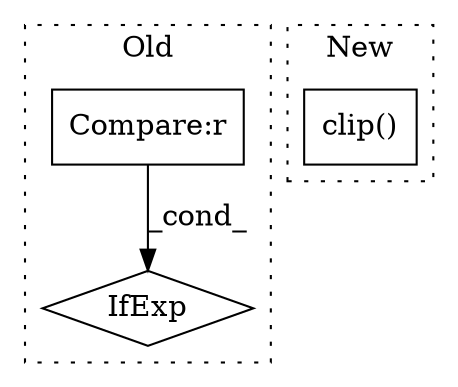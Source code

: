 digraph G {
subgraph cluster0 {
1 [label="IfExp" a="51" s="9950,9987" l="4,6" shape="diamond"];
3 [label="Compare:r" a="40" s="9954" l="33" shape="box"];
label = "Old";
style="dotted";
}
subgraph cluster1 {
2 [label="clip()" a="75" s="11329,11361" l="8,1" shape="box"];
label = "New";
style="dotted";
}
3 -> 1 [label="_cond_"];
}